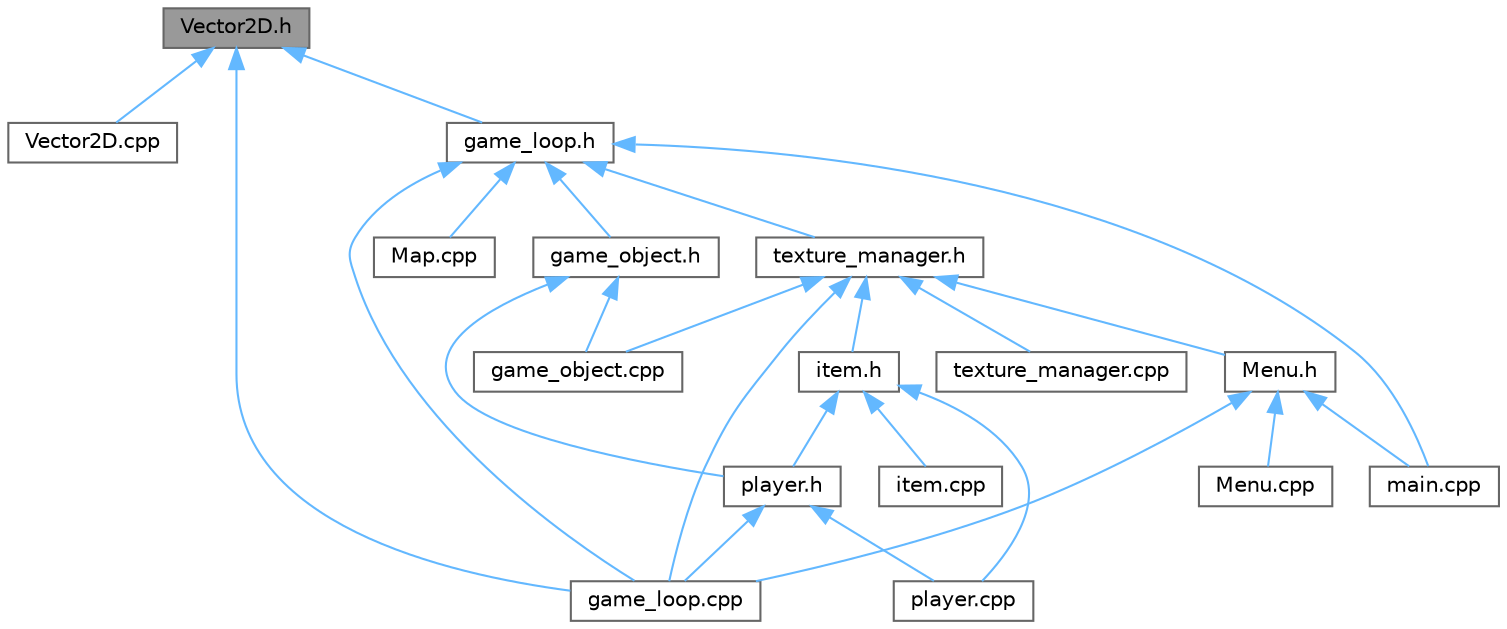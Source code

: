digraph "Vector2D.h"
{
 // LATEX_PDF_SIZE
  bgcolor="transparent";
  edge [fontname=Helvetica,fontsize=10,labelfontname=Helvetica,labelfontsize=10];
  node [fontname=Helvetica,fontsize=10,shape=box,height=0.2,width=0.4];
  Node1 [id="Node000001",label="Vector2D.h",height=0.2,width=0.4,color="gray40", fillcolor="grey60", style="filled", fontcolor="black",tooltip=" "];
  Node1 -> Node2 [id="edge24_Node000001_Node000002",dir="back",color="steelblue1",style="solid",tooltip=" "];
  Node2 [id="Node000002",label="Vector2D.cpp",height=0.2,width=0.4,color="grey40", fillcolor="white", style="filled",URL="$_vector2_d_8cpp.html",tooltip=" "];
  Node1 -> Node3 [id="edge25_Node000001_Node000003",dir="back",color="steelblue1",style="solid",tooltip=" "];
  Node3 [id="Node000003",label="game_loop.cpp",height=0.2,width=0.4,color="grey40", fillcolor="white", style="filled",URL="$game__loop_8cpp.html",tooltip=" "];
  Node1 -> Node4 [id="edge26_Node000001_Node000004",dir="back",color="steelblue1",style="solid",tooltip=" "];
  Node4 [id="Node000004",label="game_loop.h",height=0.2,width=0.4,color="grey40", fillcolor="white", style="filled",URL="$game__loop_8h.html",tooltip=" "];
  Node4 -> Node5 [id="edge27_Node000004_Node000005",dir="back",color="steelblue1",style="solid",tooltip=" "];
  Node5 [id="Node000005",label="Map.cpp",height=0.2,width=0.4,color="grey40", fillcolor="white", style="filled",URL="$_map_8cpp.html",tooltip=" "];
  Node4 -> Node3 [id="edge28_Node000004_Node000003",dir="back",color="steelblue1",style="solid",tooltip=" "];
  Node4 -> Node6 [id="edge29_Node000004_Node000006",dir="back",color="steelblue1",style="solid",tooltip=" "];
  Node6 [id="Node000006",label="game_object.h",height=0.2,width=0.4,color="grey40", fillcolor="white", style="filled",URL="$game__object_8h.html",tooltip=" "];
  Node6 -> Node7 [id="edge30_Node000006_Node000007",dir="back",color="steelblue1",style="solid",tooltip=" "];
  Node7 [id="Node000007",label="game_object.cpp",height=0.2,width=0.4,color="grey40", fillcolor="white", style="filled",URL="$game__object_8cpp.html",tooltip=" "];
  Node6 -> Node8 [id="edge31_Node000006_Node000008",dir="back",color="steelblue1",style="solid",tooltip=" "];
  Node8 [id="Node000008",label="player.h",height=0.2,width=0.4,color="grey40", fillcolor="white", style="filled",URL="$player_8h.html",tooltip=" "];
  Node8 -> Node3 [id="edge32_Node000008_Node000003",dir="back",color="steelblue1",style="solid",tooltip=" "];
  Node8 -> Node9 [id="edge33_Node000008_Node000009",dir="back",color="steelblue1",style="solid",tooltip=" "];
  Node9 [id="Node000009",label="player.cpp",height=0.2,width=0.4,color="grey40", fillcolor="white", style="filled",URL="$player_8cpp.html",tooltip=" "];
  Node4 -> Node10 [id="edge34_Node000004_Node000010",dir="back",color="steelblue1",style="solid",tooltip=" "];
  Node10 [id="Node000010",label="main.cpp",height=0.2,width=0.4,color="grey40", fillcolor="white", style="filled",URL="$main_8cpp.html",tooltip=" "];
  Node4 -> Node11 [id="edge35_Node000004_Node000011",dir="back",color="steelblue1",style="solid",tooltip=" "];
  Node11 [id="Node000011",label="texture_manager.h",height=0.2,width=0.4,color="grey40", fillcolor="white", style="filled",URL="$texture__manager_8h.html",tooltip=" "];
  Node11 -> Node12 [id="edge36_Node000011_Node000012",dir="back",color="steelblue1",style="solid",tooltip=" "];
  Node12 [id="Node000012",label="Menu.h",height=0.2,width=0.4,color="grey40", fillcolor="white", style="filled",URL="$_menu_8h.html",tooltip=" "];
  Node12 -> Node13 [id="edge37_Node000012_Node000013",dir="back",color="steelblue1",style="solid",tooltip=" "];
  Node13 [id="Node000013",label="Menu.cpp",height=0.2,width=0.4,color="grey40", fillcolor="white", style="filled",URL="$_menu_8cpp.html",tooltip=" "];
  Node12 -> Node3 [id="edge38_Node000012_Node000003",dir="back",color="steelblue1",style="solid",tooltip=" "];
  Node12 -> Node10 [id="edge39_Node000012_Node000010",dir="back",color="steelblue1",style="solid",tooltip=" "];
  Node11 -> Node3 [id="edge40_Node000011_Node000003",dir="back",color="steelblue1",style="solid",tooltip=" "];
  Node11 -> Node7 [id="edge41_Node000011_Node000007",dir="back",color="steelblue1",style="solid",tooltip=" "];
  Node11 -> Node14 [id="edge42_Node000011_Node000014",dir="back",color="steelblue1",style="solid",tooltip=" "];
  Node14 [id="Node000014",label="item.h",height=0.2,width=0.4,color="grey40", fillcolor="white", style="filled",URL="$item_8h.html",tooltip=" "];
  Node14 -> Node15 [id="edge43_Node000014_Node000015",dir="back",color="steelblue1",style="solid",tooltip=" "];
  Node15 [id="Node000015",label="item.cpp",height=0.2,width=0.4,color="grey40", fillcolor="white", style="filled",URL="$item_8cpp.html",tooltip=" "];
  Node14 -> Node9 [id="edge44_Node000014_Node000009",dir="back",color="steelblue1",style="solid",tooltip=" "];
  Node14 -> Node8 [id="edge45_Node000014_Node000008",dir="back",color="steelblue1",style="solid",tooltip=" "];
  Node11 -> Node16 [id="edge46_Node000011_Node000016",dir="back",color="steelblue1",style="solid",tooltip=" "];
  Node16 [id="Node000016",label="texture_manager.cpp",height=0.2,width=0.4,color="grey40", fillcolor="white", style="filled",URL="$texture__manager_8cpp.html",tooltip=" "];
}
